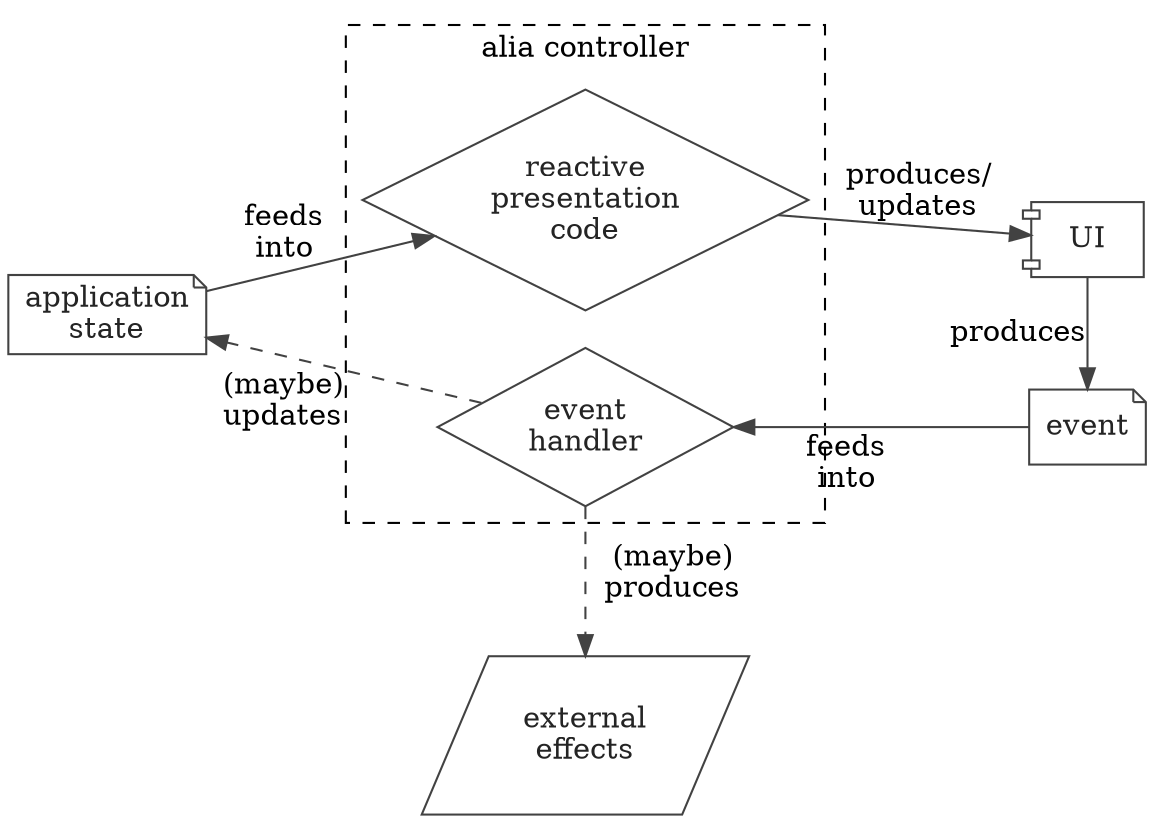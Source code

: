 digraph flow {

compound=true;
newrank=true;

rankdir="LR";

edge[color="#424242"];
node[color="#424242", fontcolor="#242424"];

state [label="application\nstate", shape=note]

subgraph cluster_controller {
    label="alia controller"; style=dashed;
    reactive_code [label="reactive\npresentation\ncode", shape=diamond];
    event_handler [label="event\nhandler", shape=diamond];
}

ui [label="UI", shape=component]

event [label="event", shape=note]

effects [label="external\neffects", shape=parallelogram]

state -> reactive_code [label="feeds\ninto"]

reactive_code -> ui [label="produces/\nupdates"]

ui -> event [label="produces          "]

event -> event_handler [headlabel="feeds\ninto", labeldistance=5.7, labelangle=-18]

event_handler -> state [xlabel="(maybe)\nupdates", style=dashed]

event_handler -> effects
[xlabel="\n  (maybe)\n  produces", style=dashed, minlen=2]

event -> effects [style=invis]

{rank = same; reactive_code; event_handler; effects;}

{rank = same; ui; event;}

}
